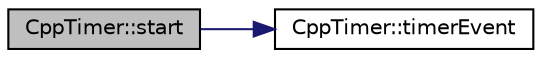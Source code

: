digraph "CppTimer::start"
{
  edge [fontname="Helvetica",fontsize="10",labelfontname="Helvetica",labelfontsize="10"];
  node [fontname="Helvetica",fontsize="10",shape=record];
  rankdir="LR";
  Node5 [label="CppTimer::start",height=0.2,width=0.4,color="black", fillcolor="grey75", style="filled", fontcolor="black"];
  Node5 -> Node6 [color="midnightblue",fontsize="10",style="solid"];
  Node6 [label="CppTimer::timerEvent",height=0.2,width=0.4,color="black", fillcolor="white", style="filled",URL="$classCppTimer.html#ac2665403595b6aee5f581d0ebfeb886c",tooltip="The timerevent. "];
}
